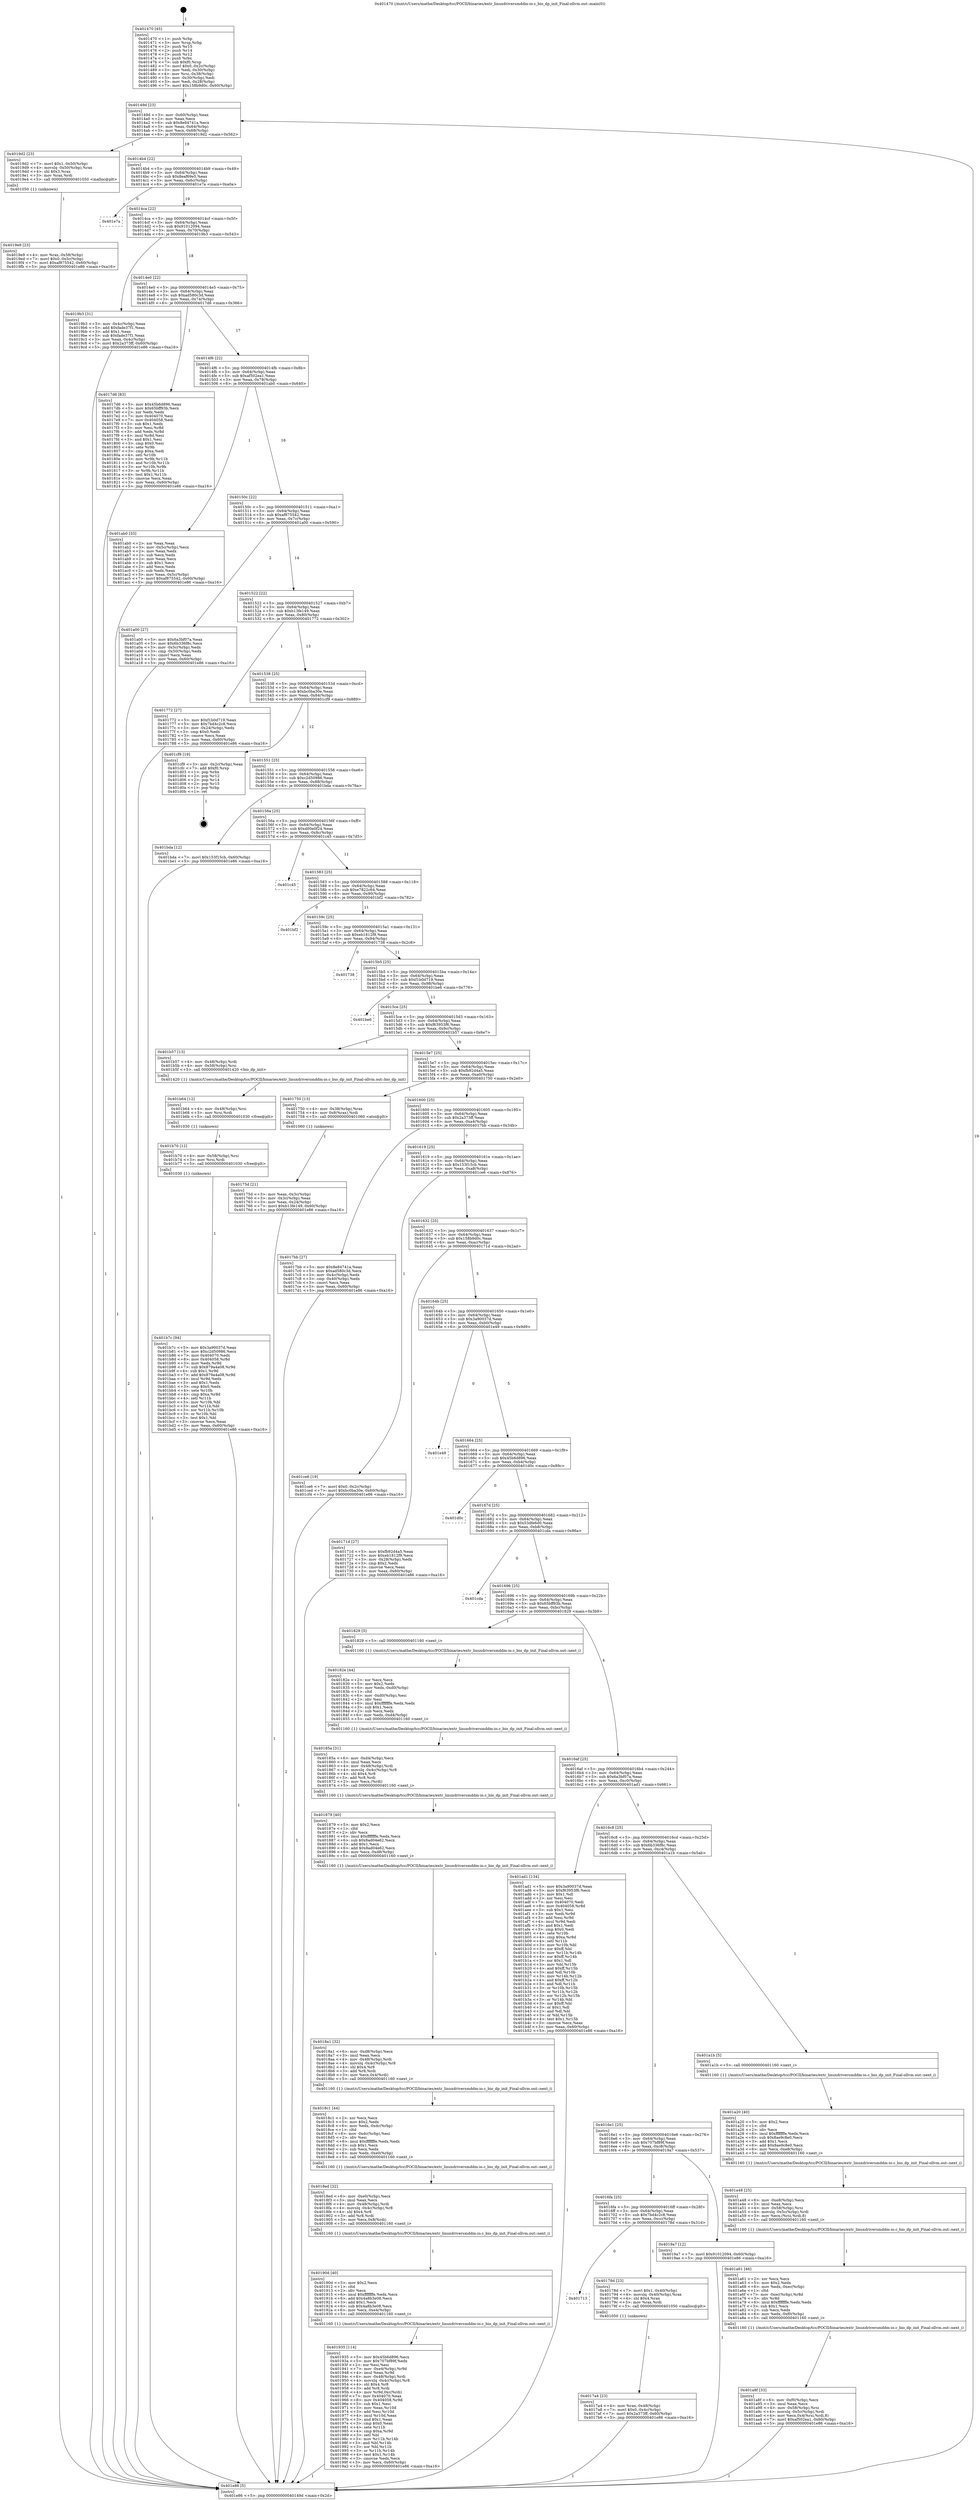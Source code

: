 digraph "0x401470" {
  label = "0x401470 (/mnt/c/Users/mathe/Desktop/tcc/POCII/binaries/extr_linuxdriversmddm-io.c_bio_dp_init_Final-ollvm.out::main(0))"
  labelloc = "t"
  node[shape=record]

  Entry [label="",width=0.3,height=0.3,shape=circle,fillcolor=black,style=filled]
  "0x40149d" [label="{
     0x40149d [23]\l
     | [instrs]\l
     &nbsp;&nbsp;0x40149d \<+3\>: mov -0x60(%rbp),%eax\l
     &nbsp;&nbsp;0x4014a0 \<+2\>: mov %eax,%ecx\l
     &nbsp;&nbsp;0x4014a2 \<+6\>: sub $0x8e84741a,%ecx\l
     &nbsp;&nbsp;0x4014a8 \<+3\>: mov %eax,-0x64(%rbp)\l
     &nbsp;&nbsp;0x4014ab \<+3\>: mov %ecx,-0x68(%rbp)\l
     &nbsp;&nbsp;0x4014ae \<+6\>: je 00000000004019d2 \<main+0x562\>\l
  }"]
  "0x4019d2" [label="{
     0x4019d2 [23]\l
     | [instrs]\l
     &nbsp;&nbsp;0x4019d2 \<+7\>: movl $0x1,-0x50(%rbp)\l
     &nbsp;&nbsp;0x4019d9 \<+4\>: movslq -0x50(%rbp),%rax\l
     &nbsp;&nbsp;0x4019dd \<+4\>: shl $0x3,%rax\l
     &nbsp;&nbsp;0x4019e1 \<+3\>: mov %rax,%rdi\l
     &nbsp;&nbsp;0x4019e4 \<+5\>: call 0000000000401050 \<malloc@plt\>\l
     | [calls]\l
     &nbsp;&nbsp;0x401050 \{1\} (unknown)\l
  }"]
  "0x4014b4" [label="{
     0x4014b4 [22]\l
     | [instrs]\l
     &nbsp;&nbsp;0x4014b4 \<+5\>: jmp 00000000004014b9 \<main+0x49\>\l
     &nbsp;&nbsp;0x4014b9 \<+3\>: mov -0x64(%rbp),%eax\l
     &nbsp;&nbsp;0x4014bc \<+5\>: sub $0x8eaf69e5,%eax\l
     &nbsp;&nbsp;0x4014c1 \<+3\>: mov %eax,-0x6c(%rbp)\l
     &nbsp;&nbsp;0x4014c4 \<+6\>: je 0000000000401e7a \<main+0xa0a\>\l
  }"]
  Exit [label="",width=0.3,height=0.3,shape=circle,fillcolor=black,style=filled,peripheries=2]
  "0x401e7a" [label="{
     0x401e7a\l
  }", style=dashed]
  "0x4014ca" [label="{
     0x4014ca [22]\l
     | [instrs]\l
     &nbsp;&nbsp;0x4014ca \<+5\>: jmp 00000000004014cf \<main+0x5f\>\l
     &nbsp;&nbsp;0x4014cf \<+3\>: mov -0x64(%rbp),%eax\l
     &nbsp;&nbsp;0x4014d2 \<+5\>: sub $0x91012094,%eax\l
     &nbsp;&nbsp;0x4014d7 \<+3\>: mov %eax,-0x70(%rbp)\l
     &nbsp;&nbsp;0x4014da \<+6\>: je 00000000004019b3 \<main+0x543\>\l
  }"]
  "0x401b7c" [label="{
     0x401b7c [94]\l
     | [instrs]\l
     &nbsp;&nbsp;0x401b7c \<+5\>: mov $0x3a90037d,%eax\l
     &nbsp;&nbsp;0x401b81 \<+5\>: mov $0xc2d50986,%ecx\l
     &nbsp;&nbsp;0x401b86 \<+7\>: mov 0x404070,%edx\l
     &nbsp;&nbsp;0x401b8d \<+8\>: mov 0x404058,%r8d\l
     &nbsp;&nbsp;0x401b95 \<+3\>: mov %edx,%r9d\l
     &nbsp;&nbsp;0x401b98 \<+7\>: sub $0x879a4a08,%r9d\l
     &nbsp;&nbsp;0x401b9f \<+4\>: sub $0x1,%r9d\l
     &nbsp;&nbsp;0x401ba3 \<+7\>: add $0x879a4a08,%r9d\l
     &nbsp;&nbsp;0x401baa \<+4\>: imul %r9d,%edx\l
     &nbsp;&nbsp;0x401bae \<+3\>: and $0x1,%edx\l
     &nbsp;&nbsp;0x401bb1 \<+3\>: cmp $0x0,%edx\l
     &nbsp;&nbsp;0x401bb4 \<+4\>: sete %r10b\l
     &nbsp;&nbsp;0x401bb8 \<+4\>: cmp $0xa,%r8d\l
     &nbsp;&nbsp;0x401bbc \<+4\>: setl %r11b\l
     &nbsp;&nbsp;0x401bc0 \<+3\>: mov %r10b,%bl\l
     &nbsp;&nbsp;0x401bc3 \<+3\>: and %r11b,%bl\l
     &nbsp;&nbsp;0x401bc6 \<+3\>: xor %r11b,%r10b\l
     &nbsp;&nbsp;0x401bc9 \<+3\>: or %r10b,%bl\l
     &nbsp;&nbsp;0x401bcc \<+3\>: test $0x1,%bl\l
     &nbsp;&nbsp;0x401bcf \<+3\>: cmovne %ecx,%eax\l
     &nbsp;&nbsp;0x401bd2 \<+3\>: mov %eax,-0x60(%rbp)\l
     &nbsp;&nbsp;0x401bd5 \<+5\>: jmp 0000000000401e86 \<main+0xa16\>\l
  }"]
  "0x4019b3" [label="{
     0x4019b3 [31]\l
     | [instrs]\l
     &nbsp;&nbsp;0x4019b3 \<+3\>: mov -0x4c(%rbp),%eax\l
     &nbsp;&nbsp;0x4019b6 \<+5\>: add $0xfade37f1,%eax\l
     &nbsp;&nbsp;0x4019bb \<+3\>: add $0x1,%eax\l
     &nbsp;&nbsp;0x4019be \<+5\>: sub $0xfade37f1,%eax\l
     &nbsp;&nbsp;0x4019c3 \<+3\>: mov %eax,-0x4c(%rbp)\l
     &nbsp;&nbsp;0x4019c6 \<+7\>: movl $0x2a373ff,-0x60(%rbp)\l
     &nbsp;&nbsp;0x4019cd \<+5\>: jmp 0000000000401e86 \<main+0xa16\>\l
  }"]
  "0x4014e0" [label="{
     0x4014e0 [22]\l
     | [instrs]\l
     &nbsp;&nbsp;0x4014e0 \<+5\>: jmp 00000000004014e5 \<main+0x75\>\l
     &nbsp;&nbsp;0x4014e5 \<+3\>: mov -0x64(%rbp),%eax\l
     &nbsp;&nbsp;0x4014e8 \<+5\>: sub $0xad580c3d,%eax\l
     &nbsp;&nbsp;0x4014ed \<+3\>: mov %eax,-0x74(%rbp)\l
     &nbsp;&nbsp;0x4014f0 \<+6\>: je 00000000004017d6 \<main+0x366\>\l
  }"]
  "0x401b70" [label="{
     0x401b70 [12]\l
     | [instrs]\l
     &nbsp;&nbsp;0x401b70 \<+4\>: mov -0x58(%rbp),%rsi\l
     &nbsp;&nbsp;0x401b74 \<+3\>: mov %rsi,%rdi\l
     &nbsp;&nbsp;0x401b77 \<+5\>: call 0000000000401030 \<free@plt\>\l
     | [calls]\l
     &nbsp;&nbsp;0x401030 \{1\} (unknown)\l
  }"]
  "0x4017d6" [label="{
     0x4017d6 [83]\l
     | [instrs]\l
     &nbsp;&nbsp;0x4017d6 \<+5\>: mov $0x45b6d896,%eax\l
     &nbsp;&nbsp;0x4017db \<+5\>: mov $0x65bff93b,%ecx\l
     &nbsp;&nbsp;0x4017e0 \<+2\>: xor %edx,%edx\l
     &nbsp;&nbsp;0x4017e2 \<+7\>: mov 0x404070,%esi\l
     &nbsp;&nbsp;0x4017e9 \<+7\>: mov 0x404058,%edi\l
     &nbsp;&nbsp;0x4017f0 \<+3\>: sub $0x1,%edx\l
     &nbsp;&nbsp;0x4017f3 \<+3\>: mov %esi,%r8d\l
     &nbsp;&nbsp;0x4017f6 \<+3\>: add %edx,%r8d\l
     &nbsp;&nbsp;0x4017f9 \<+4\>: imul %r8d,%esi\l
     &nbsp;&nbsp;0x4017fd \<+3\>: and $0x1,%esi\l
     &nbsp;&nbsp;0x401800 \<+3\>: cmp $0x0,%esi\l
     &nbsp;&nbsp;0x401803 \<+4\>: sete %r9b\l
     &nbsp;&nbsp;0x401807 \<+3\>: cmp $0xa,%edi\l
     &nbsp;&nbsp;0x40180a \<+4\>: setl %r10b\l
     &nbsp;&nbsp;0x40180e \<+3\>: mov %r9b,%r11b\l
     &nbsp;&nbsp;0x401811 \<+3\>: and %r10b,%r11b\l
     &nbsp;&nbsp;0x401814 \<+3\>: xor %r10b,%r9b\l
     &nbsp;&nbsp;0x401817 \<+3\>: or %r9b,%r11b\l
     &nbsp;&nbsp;0x40181a \<+4\>: test $0x1,%r11b\l
     &nbsp;&nbsp;0x40181e \<+3\>: cmovne %ecx,%eax\l
     &nbsp;&nbsp;0x401821 \<+3\>: mov %eax,-0x60(%rbp)\l
     &nbsp;&nbsp;0x401824 \<+5\>: jmp 0000000000401e86 \<main+0xa16\>\l
  }"]
  "0x4014f6" [label="{
     0x4014f6 [22]\l
     | [instrs]\l
     &nbsp;&nbsp;0x4014f6 \<+5\>: jmp 00000000004014fb \<main+0x8b\>\l
     &nbsp;&nbsp;0x4014fb \<+3\>: mov -0x64(%rbp),%eax\l
     &nbsp;&nbsp;0x4014fe \<+5\>: sub $0xaf502ea1,%eax\l
     &nbsp;&nbsp;0x401503 \<+3\>: mov %eax,-0x78(%rbp)\l
     &nbsp;&nbsp;0x401506 \<+6\>: je 0000000000401ab0 \<main+0x640\>\l
  }"]
  "0x401b64" [label="{
     0x401b64 [12]\l
     | [instrs]\l
     &nbsp;&nbsp;0x401b64 \<+4\>: mov -0x48(%rbp),%rsi\l
     &nbsp;&nbsp;0x401b68 \<+3\>: mov %rsi,%rdi\l
     &nbsp;&nbsp;0x401b6b \<+5\>: call 0000000000401030 \<free@plt\>\l
     | [calls]\l
     &nbsp;&nbsp;0x401030 \{1\} (unknown)\l
  }"]
  "0x401ab0" [label="{
     0x401ab0 [33]\l
     | [instrs]\l
     &nbsp;&nbsp;0x401ab0 \<+2\>: xor %eax,%eax\l
     &nbsp;&nbsp;0x401ab2 \<+3\>: mov -0x5c(%rbp),%ecx\l
     &nbsp;&nbsp;0x401ab5 \<+2\>: mov %eax,%edx\l
     &nbsp;&nbsp;0x401ab7 \<+2\>: sub %ecx,%edx\l
     &nbsp;&nbsp;0x401ab9 \<+2\>: mov %eax,%ecx\l
     &nbsp;&nbsp;0x401abb \<+3\>: sub $0x1,%ecx\l
     &nbsp;&nbsp;0x401abe \<+2\>: add %ecx,%edx\l
     &nbsp;&nbsp;0x401ac0 \<+2\>: sub %edx,%eax\l
     &nbsp;&nbsp;0x401ac2 \<+3\>: mov %eax,-0x5c(%rbp)\l
     &nbsp;&nbsp;0x401ac5 \<+7\>: movl $0xaf875542,-0x60(%rbp)\l
     &nbsp;&nbsp;0x401acc \<+5\>: jmp 0000000000401e86 \<main+0xa16\>\l
  }"]
  "0x40150c" [label="{
     0x40150c [22]\l
     | [instrs]\l
     &nbsp;&nbsp;0x40150c \<+5\>: jmp 0000000000401511 \<main+0xa1\>\l
     &nbsp;&nbsp;0x401511 \<+3\>: mov -0x64(%rbp),%eax\l
     &nbsp;&nbsp;0x401514 \<+5\>: sub $0xaf875542,%eax\l
     &nbsp;&nbsp;0x401519 \<+3\>: mov %eax,-0x7c(%rbp)\l
     &nbsp;&nbsp;0x40151c \<+6\>: je 0000000000401a00 \<main+0x590\>\l
  }"]
  "0x401a8f" [label="{
     0x401a8f [33]\l
     | [instrs]\l
     &nbsp;&nbsp;0x401a8f \<+6\>: mov -0xf0(%rbp),%ecx\l
     &nbsp;&nbsp;0x401a95 \<+3\>: imul %eax,%ecx\l
     &nbsp;&nbsp;0x401a98 \<+4\>: mov -0x58(%rbp),%rsi\l
     &nbsp;&nbsp;0x401a9c \<+4\>: movslq -0x5c(%rbp),%rdi\l
     &nbsp;&nbsp;0x401aa0 \<+4\>: mov %ecx,0x4(%rsi,%rdi,8)\l
     &nbsp;&nbsp;0x401aa4 \<+7\>: movl $0xaf502ea1,-0x60(%rbp)\l
     &nbsp;&nbsp;0x401aab \<+5\>: jmp 0000000000401e86 \<main+0xa16\>\l
  }"]
  "0x401a00" [label="{
     0x401a00 [27]\l
     | [instrs]\l
     &nbsp;&nbsp;0x401a00 \<+5\>: mov $0x6a3bf07a,%eax\l
     &nbsp;&nbsp;0x401a05 \<+5\>: mov $0x6b336f8c,%ecx\l
     &nbsp;&nbsp;0x401a0a \<+3\>: mov -0x5c(%rbp),%edx\l
     &nbsp;&nbsp;0x401a0d \<+3\>: cmp -0x50(%rbp),%edx\l
     &nbsp;&nbsp;0x401a10 \<+3\>: cmovl %ecx,%eax\l
     &nbsp;&nbsp;0x401a13 \<+3\>: mov %eax,-0x60(%rbp)\l
     &nbsp;&nbsp;0x401a16 \<+5\>: jmp 0000000000401e86 \<main+0xa16\>\l
  }"]
  "0x401522" [label="{
     0x401522 [22]\l
     | [instrs]\l
     &nbsp;&nbsp;0x401522 \<+5\>: jmp 0000000000401527 \<main+0xb7\>\l
     &nbsp;&nbsp;0x401527 \<+3\>: mov -0x64(%rbp),%eax\l
     &nbsp;&nbsp;0x40152a \<+5\>: sub $0xb13fe149,%eax\l
     &nbsp;&nbsp;0x40152f \<+3\>: mov %eax,-0x80(%rbp)\l
     &nbsp;&nbsp;0x401532 \<+6\>: je 0000000000401772 \<main+0x302\>\l
  }"]
  "0x401a61" [label="{
     0x401a61 [46]\l
     | [instrs]\l
     &nbsp;&nbsp;0x401a61 \<+2\>: xor %ecx,%ecx\l
     &nbsp;&nbsp;0x401a63 \<+5\>: mov $0x2,%edx\l
     &nbsp;&nbsp;0x401a68 \<+6\>: mov %edx,-0xec(%rbp)\l
     &nbsp;&nbsp;0x401a6e \<+1\>: cltd\l
     &nbsp;&nbsp;0x401a6f \<+7\>: mov -0xec(%rbp),%r8d\l
     &nbsp;&nbsp;0x401a76 \<+3\>: idiv %r8d\l
     &nbsp;&nbsp;0x401a79 \<+6\>: imul $0xfffffffe,%edx,%edx\l
     &nbsp;&nbsp;0x401a7f \<+3\>: sub $0x1,%ecx\l
     &nbsp;&nbsp;0x401a82 \<+2\>: sub %ecx,%edx\l
     &nbsp;&nbsp;0x401a84 \<+6\>: mov %edx,-0xf0(%rbp)\l
     &nbsp;&nbsp;0x401a8a \<+5\>: call 0000000000401160 \<next_i\>\l
     | [calls]\l
     &nbsp;&nbsp;0x401160 \{1\} (/mnt/c/Users/mathe/Desktop/tcc/POCII/binaries/extr_linuxdriversmddm-io.c_bio_dp_init_Final-ollvm.out::next_i)\l
  }"]
  "0x401772" [label="{
     0x401772 [27]\l
     | [instrs]\l
     &nbsp;&nbsp;0x401772 \<+5\>: mov $0xf1b0d719,%eax\l
     &nbsp;&nbsp;0x401777 \<+5\>: mov $0x7bd4c2c8,%ecx\l
     &nbsp;&nbsp;0x40177c \<+3\>: mov -0x24(%rbp),%edx\l
     &nbsp;&nbsp;0x40177f \<+3\>: cmp $0x0,%edx\l
     &nbsp;&nbsp;0x401782 \<+3\>: cmove %ecx,%eax\l
     &nbsp;&nbsp;0x401785 \<+3\>: mov %eax,-0x60(%rbp)\l
     &nbsp;&nbsp;0x401788 \<+5\>: jmp 0000000000401e86 \<main+0xa16\>\l
  }"]
  "0x401538" [label="{
     0x401538 [25]\l
     | [instrs]\l
     &nbsp;&nbsp;0x401538 \<+5\>: jmp 000000000040153d \<main+0xcd\>\l
     &nbsp;&nbsp;0x40153d \<+3\>: mov -0x64(%rbp),%eax\l
     &nbsp;&nbsp;0x401540 \<+5\>: sub $0xbc0ba30e,%eax\l
     &nbsp;&nbsp;0x401545 \<+6\>: mov %eax,-0x84(%rbp)\l
     &nbsp;&nbsp;0x40154b \<+6\>: je 0000000000401cf9 \<main+0x889\>\l
  }"]
  "0x401a48" [label="{
     0x401a48 [25]\l
     | [instrs]\l
     &nbsp;&nbsp;0x401a48 \<+6\>: mov -0xe8(%rbp),%ecx\l
     &nbsp;&nbsp;0x401a4e \<+3\>: imul %eax,%ecx\l
     &nbsp;&nbsp;0x401a51 \<+4\>: mov -0x58(%rbp),%rsi\l
     &nbsp;&nbsp;0x401a55 \<+4\>: movslq -0x5c(%rbp),%rdi\l
     &nbsp;&nbsp;0x401a59 \<+3\>: mov %ecx,(%rsi,%rdi,8)\l
     &nbsp;&nbsp;0x401a5c \<+5\>: call 0000000000401160 \<next_i\>\l
     | [calls]\l
     &nbsp;&nbsp;0x401160 \{1\} (/mnt/c/Users/mathe/Desktop/tcc/POCII/binaries/extr_linuxdriversmddm-io.c_bio_dp_init_Final-ollvm.out::next_i)\l
  }"]
  "0x401cf9" [label="{
     0x401cf9 [19]\l
     | [instrs]\l
     &nbsp;&nbsp;0x401cf9 \<+3\>: mov -0x2c(%rbp),%eax\l
     &nbsp;&nbsp;0x401cfc \<+7\>: add $0xf0,%rsp\l
     &nbsp;&nbsp;0x401d03 \<+1\>: pop %rbx\l
     &nbsp;&nbsp;0x401d04 \<+2\>: pop %r12\l
     &nbsp;&nbsp;0x401d06 \<+2\>: pop %r14\l
     &nbsp;&nbsp;0x401d08 \<+2\>: pop %r15\l
     &nbsp;&nbsp;0x401d0a \<+1\>: pop %rbp\l
     &nbsp;&nbsp;0x401d0b \<+1\>: ret\l
  }"]
  "0x401551" [label="{
     0x401551 [25]\l
     | [instrs]\l
     &nbsp;&nbsp;0x401551 \<+5\>: jmp 0000000000401556 \<main+0xe6\>\l
     &nbsp;&nbsp;0x401556 \<+3\>: mov -0x64(%rbp),%eax\l
     &nbsp;&nbsp;0x401559 \<+5\>: sub $0xc2d50986,%eax\l
     &nbsp;&nbsp;0x40155e \<+6\>: mov %eax,-0x88(%rbp)\l
     &nbsp;&nbsp;0x401564 \<+6\>: je 0000000000401bda \<main+0x76a\>\l
  }"]
  "0x401a20" [label="{
     0x401a20 [40]\l
     | [instrs]\l
     &nbsp;&nbsp;0x401a20 \<+5\>: mov $0x2,%ecx\l
     &nbsp;&nbsp;0x401a25 \<+1\>: cltd\l
     &nbsp;&nbsp;0x401a26 \<+2\>: idiv %ecx\l
     &nbsp;&nbsp;0x401a28 \<+6\>: imul $0xfffffffe,%edx,%ecx\l
     &nbsp;&nbsp;0x401a2e \<+6\>: sub $0x8ae9c8e0,%ecx\l
     &nbsp;&nbsp;0x401a34 \<+3\>: add $0x1,%ecx\l
     &nbsp;&nbsp;0x401a37 \<+6\>: add $0x8ae9c8e0,%ecx\l
     &nbsp;&nbsp;0x401a3d \<+6\>: mov %ecx,-0xe8(%rbp)\l
     &nbsp;&nbsp;0x401a43 \<+5\>: call 0000000000401160 \<next_i\>\l
     | [calls]\l
     &nbsp;&nbsp;0x401160 \{1\} (/mnt/c/Users/mathe/Desktop/tcc/POCII/binaries/extr_linuxdriversmddm-io.c_bio_dp_init_Final-ollvm.out::next_i)\l
  }"]
  "0x401bda" [label="{
     0x401bda [12]\l
     | [instrs]\l
     &nbsp;&nbsp;0x401bda \<+7\>: movl $0x153f15cb,-0x60(%rbp)\l
     &nbsp;&nbsp;0x401be1 \<+5\>: jmp 0000000000401e86 \<main+0xa16\>\l
  }"]
  "0x40156a" [label="{
     0x40156a [25]\l
     | [instrs]\l
     &nbsp;&nbsp;0x40156a \<+5\>: jmp 000000000040156f \<main+0xff\>\l
     &nbsp;&nbsp;0x40156f \<+3\>: mov -0x64(%rbp),%eax\l
     &nbsp;&nbsp;0x401572 \<+5\>: sub $0xd00e0f24,%eax\l
     &nbsp;&nbsp;0x401577 \<+6\>: mov %eax,-0x8c(%rbp)\l
     &nbsp;&nbsp;0x40157d \<+6\>: je 0000000000401c45 \<main+0x7d5\>\l
  }"]
  "0x4019e9" [label="{
     0x4019e9 [23]\l
     | [instrs]\l
     &nbsp;&nbsp;0x4019e9 \<+4\>: mov %rax,-0x58(%rbp)\l
     &nbsp;&nbsp;0x4019ed \<+7\>: movl $0x0,-0x5c(%rbp)\l
     &nbsp;&nbsp;0x4019f4 \<+7\>: movl $0xaf875542,-0x60(%rbp)\l
     &nbsp;&nbsp;0x4019fb \<+5\>: jmp 0000000000401e86 \<main+0xa16\>\l
  }"]
  "0x401c45" [label="{
     0x401c45\l
  }", style=dashed]
  "0x401583" [label="{
     0x401583 [25]\l
     | [instrs]\l
     &nbsp;&nbsp;0x401583 \<+5\>: jmp 0000000000401588 \<main+0x118\>\l
     &nbsp;&nbsp;0x401588 \<+3\>: mov -0x64(%rbp),%eax\l
     &nbsp;&nbsp;0x40158b \<+5\>: sub $0xe7822c64,%eax\l
     &nbsp;&nbsp;0x401590 \<+6\>: mov %eax,-0x90(%rbp)\l
     &nbsp;&nbsp;0x401596 \<+6\>: je 0000000000401bf2 \<main+0x782\>\l
  }"]
  "0x401935" [label="{
     0x401935 [114]\l
     | [instrs]\l
     &nbsp;&nbsp;0x401935 \<+5\>: mov $0x45b6d896,%ecx\l
     &nbsp;&nbsp;0x40193a \<+5\>: mov $0x707bf89f,%edx\l
     &nbsp;&nbsp;0x40193f \<+2\>: xor %esi,%esi\l
     &nbsp;&nbsp;0x401941 \<+7\>: mov -0xe4(%rbp),%r9d\l
     &nbsp;&nbsp;0x401948 \<+4\>: imul %eax,%r9d\l
     &nbsp;&nbsp;0x40194c \<+4\>: mov -0x48(%rbp),%rdi\l
     &nbsp;&nbsp;0x401950 \<+4\>: movslq -0x4c(%rbp),%r8\l
     &nbsp;&nbsp;0x401954 \<+4\>: shl $0x4,%r8\l
     &nbsp;&nbsp;0x401958 \<+3\>: add %r8,%rdi\l
     &nbsp;&nbsp;0x40195b \<+4\>: mov %r9d,0xc(%rdi)\l
     &nbsp;&nbsp;0x40195f \<+7\>: mov 0x404070,%eax\l
     &nbsp;&nbsp;0x401966 \<+8\>: mov 0x404058,%r9d\l
     &nbsp;&nbsp;0x40196e \<+3\>: sub $0x1,%esi\l
     &nbsp;&nbsp;0x401971 \<+3\>: mov %eax,%r10d\l
     &nbsp;&nbsp;0x401974 \<+3\>: add %esi,%r10d\l
     &nbsp;&nbsp;0x401977 \<+4\>: imul %r10d,%eax\l
     &nbsp;&nbsp;0x40197b \<+3\>: and $0x1,%eax\l
     &nbsp;&nbsp;0x40197e \<+3\>: cmp $0x0,%eax\l
     &nbsp;&nbsp;0x401981 \<+4\>: sete %r11b\l
     &nbsp;&nbsp;0x401985 \<+4\>: cmp $0xa,%r9d\l
     &nbsp;&nbsp;0x401989 \<+3\>: setl %bl\l
     &nbsp;&nbsp;0x40198c \<+3\>: mov %r11b,%r14b\l
     &nbsp;&nbsp;0x40198f \<+3\>: and %bl,%r14b\l
     &nbsp;&nbsp;0x401992 \<+3\>: xor %bl,%r11b\l
     &nbsp;&nbsp;0x401995 \<+3\>: or %r11b,%r14b\l
     &nbsp;&nbsp;0x401998 \<+4\>: test $0x1,%r14b\l
     &nbsp;&nbsp;0x40199c \<+3\>: cmovne %edx,%ecx\l
     &nbsp;&nbsp;0x40199f \<+3\>: mov %ecx,-0x60(%rbp)\l
     &nbsp;&nbsp;0x4019a2 \<+5\>: jmp 0000000000401e86 \<main+0xa16\>\l
  }"]
  "0x401bf2" [label="{
     0x401bf2\l
  }", style=dashed]
  "0x40159c" [label="{
     0x40159c [25]\l
     | [instrs]\l
     &nbsp;&nbsp;0x40159c \<+5\>: jmp 00000000004015a1 \<main+0x131\>\l
     &nbsp;&nbsp;0x4015a1 \<+3\>: mov -0x64(%rbp),%eax\l
     &nbsp;&nbsp;0x4015a4 \<+5\>: sub $0xeb1812f9,%eax\l
     &nbsp;&nbsp;0x4015a9 \<+6\>: mov %eax,-0x94(%rbp)\l
     &nbsp;&nbsp;0x4015af \<+6\>: je 0000000000401738 \<main+0x2c8\>\l
  }"]
  "0x40190d" [label="{
     0x40190d [40]\l
     | [instrs]\l
     &nbsp;&nbsp;0x40190d \<+5\>: mov $0x2,%ecx\l
     &nbsp;&nbsp;0x401912 \<+1\>: cltd\l
     &nbsp;&nbsp;0x401913 \<+2\>: idiv %ecx\l
     &nbsp;&nbsp;0x401915 \<+6\>: imul $0xfffffffe,%edx,%ecx\l
     &nbsp;&nbsp;0x40191b \<+6\>: add $0x4a8b3e08,%ecx\l
     &nbsp;&nbsp;0x401921 \<+3\>: add $0x1,%ecx\l
     &nbsp;&nbsp;0x401924 \<+6\>: sub $0x4a8b3e08,%ecx\l
     &nbsp;&nbsp;0x40192a \<+6\>: mov %ecx,-0xe4(%rbp)\l
     &nbsp;&nbsp;0x401930 \<+5\>: call 0000000000401160 \<next_i\>\l
     | [calls]\l
     &nbsp;&nbsp;0x401160 \{1\} (/mnt/c/Users/mathe/Desktop/tcc/POCII/binaries/extr_linuxdriversmddm-io.c_bio_dp_init_Final-ollvm.out::next_i)\l
  }"]
  "0x401738" [label="{
     0x401738\l
  }", style=dashed]
  "0x4015b5" [label="{
     0x4015b5 [25]\l
     | [instrs]\l
     &nbsp;&nbsp;0x4015b5 \<+5\>: jmp 00000000004015ba \<main+0x14a\>\l
     &nbsp;&nbsp;0x4015ba \<+3\>: mov -0x64(%rbp),%eax\l
     &nbsp;&nbsp;0x4015bd \<+5\>: sub $0xf1b0d719,%eax\l
     &nbsp;&nbsp;0x4015c2 \<+6\>: mov %eax,-0x98(%rbp)\l
     &nbsp;&nbsp;0x4015c8 \<+6\>: je 0000000000401be6 \<main+0x776\>\l
  }"]
  "0x4018ed" [label="{
     0x4018ed [32]\l
     | [instrs]\l
     &nbsp;&nbsp;0x4018ed \<+6\>: mov -0xe0(%rbp),%ecx\l
     &nbsp;&nbsp;0x4018f3 \<+3\>: imul %eax,%ecx\l
     &nbsp;&nbsp;0x4018f6 \<+4\>: mov -0x48(%rbp),%rdi\l
     &nbsp;&nbsp;0x4018fa \<+4\>: movslq -0x4c(%rbp),%r8\l
     &nbsp;&nbsp;0x4018fe \<+4\>: shl $0x4,%r8\l
     &nbsp;&nbsp;0x401902 \<+3\>: add %r8,%rdi\l
     &nbsp;&nbsp;0x401905 \<+3\>: mov %ecx,0x8(%rdi)\l
     &nbsp;&nbsp;0x401908 \<+5\>: call 0000000000401160 \<next_i\>\l
     | [calls]\l
     &nbsp;&nbsp;0x401160 \{1\} (/mnt/c/Users/mathe/Desktop/tcc/POCII/binaries/extr_linuxdriversmddm-io.c_bio_dp_init_Final-ollvm.out::next_i)\l
  }"]
  "0x401be6" [label="{
     0x401be6\l
  }", style=dashed]
  "0x4015ce" [label="{
     0x4015ce [25]\l
     | [instrs]\l
     &nbsp;&nbsp;0x4015ce \<+5\>: jmp 00000000004015d3 \<main+0x163\>\l
     &nbsp;&nbsp;0x4015d3 \<+3\>: mov -0x64(%rbp),%eax\l
     &nbsp;&nbsp;0x4015d6 \<+5\>: sub $0xf63953f6,%eax\l
     &nbsp;&nbsp;0x4015db \<+6\>: mov %eax,-0x9c(%rbp)\l
     &nbsp;&nbsp;0x4015e1 \<+6\>: je 0000000000401b57 \<main+0x6e7\>\l
  }"]
  "0x4018c1" [label="{
     0x4018c1 [44]\l
     | [instrs]\l
     &nbsp;&nbsp;0x4018c1 \<+2\>: xor %ecx,%ecx\l
     &nbsp;&nbsp;0x4018c3 \<+5\>: mov $0x2,%edx\l
     &nbsp;&nbsp;0x4018c8 \<+6\>: mov %edx,-0xdc(%rbp)\l
     &nbsp;&nbsp;0x4018ce \<+1\>: cltd\l
     &nbsp;&nbsp;0x4018cf \<+6\>: mov -0xdc(%rbp),%esi\l
     &nbsp;&nbsp;0x4018d5 \<+2\>: idiv %esi\l
     &nbsp;&nbsp;0x4018d7 \<+6\>: imul $0xfffffffe,%edx,%edx\l
     &nbsp;&nbsp;0x4018dd \<+3\>: sub $0x1,%ecx\l
     &nbsp;&nbsp;0x4018e0 \<+2\>: sub %ecx,%edx\l
     &nbsp;&nbsp;0x4018e2 \<+6\>: mov %edx,-0xe0(%rbp)\l
     &nbsp;&nbsp;0x4018e8 \<+5\>: call 0000000000401160 \<next_i\>\l
     | [calls]\l
     &nbsp;&nbsp;0x401160 \{1\} (/mnt/c/Users/mathe/Desktop/tcc/POCII/binaries/extr_linuxdriversmddm-io.c_bio_dp_init_Final-ollvm.out::next_i)\l
  }"]
  "0x401b57" [label="{
     0x401b57 [13]\l
     | [instrs]\l
     &nbsp;&nbsp;0x401b57 \<+4\>: mov -0x48(%rbp),%rdi\l
     &nbsp;&nbsp;0x401b5b \<+4\>: mov -0x58(%rbp),%rsi\l
     &nbsp;&nbsp;0x401b5f \<+5\>: call 0000000000401420 \<bio_dp_init\>\l
     | [calls]\l
     &nbsp;&nbsp;0x401420 \{1\} (/mnt/c/Users/mathe/Desktop/tcc/POCII/binaries/extr_linuxdriversmddm-io.c_bio_dp_init_Final-ollvm.out::bio_dp_init)\l
  }"]
  "0x4015e7" [label="{
     0x4015e7 [25]\l
     | [instrs]\l
     &nbsp;&nbsp;0x4015e7 \<+5\>: jmp 00000000004015ec \<main+0x17c\>\l
     &nbsp;&nbsp;0x4015ec \<+3\>: mov -0x64(%rbp),%eax\l
     &nbsp;&nbsp;0x4015ef \<+5\>: sub $0xfb92d4a5,%eax\l
     &nbsp;&nbsp;0x4015f4 \<+6\>: mov %eax,-0xa0(%rbp)\l
     &nbsp;&nbsp;0x4015fa \<+6\>: je 0000000000401750 \<main+0x2e0\>\l
  }"]
  "0x4018a1" [label="{
     0x4018a1 [32]\l
     | [instrs]\l
     &nbsp;&nbsp;0x4018a1 \<+6\>: mov -0xd8(%rbp),%ecx\l
     &nbsp;&nbsp;0x4018a7 \<+3\>: imul %eax,%ecx\l
     &nbsp;&nbsp;0x4018aa \<+4\>: mov -0x48(%rbp),%rdi\l
     &nbsp;&nbsp;0x4018ae \<+4\>: movslq -0x4c(%rbp),%r8\l
     &nbsp;&nbsp;0x4018b2 \<+4\>: shl $0x4,%r8\l
     &nbsp;&nbsp;0x4018b6 \<+3\>: add %r8,%rdi\l
     &nbsp;&nbsp;0x4018b9 \<+3\>: mov %ecx,0x4(%rdi)\l
     &nbsp;&nbsp;0x4018bc \<+5\>: call 0000000000401160 \<next_i\>\l
     | [calls]\l
     &nbsp;&nbsp;0x401160 \{1\} (/mnt/c/Users/mathe/Desktop/tcc/POCII/binaries/extr_linuxdriversmddm-io.c_bio_dp_init_Final-ollvm.out::next_i)\l
  }"]
  "0x401750" [label="{
     0x401750 [13]\l
     | [instrs]\l
     &nbsp;&nbsp;0x401750 \<+4\>: mov -0x38(%rbp),%rax\l
     &nbsp;&nbsp;0x401754 \<+4\>: mov 0x8(%rax),%rdi\l
     &nbsp;&nbsp;0x401758 \<+5\>: call 0000000000401060 \<atoi@plt\>\l
     | [calls]\l
     &nbsp;&nbsp;0x401060 \{1\} (unknown)\l
  }"]
  "0x401600" [label="{
     0x401600 [25]\l
     | [instrs]\l
     &nbsp;&nbsp;0x401600 \<+5\>: jmp 0000000000401605 \<main+0x195\>\l
     &nbsp;&nbsp;0x401605 \<+3\>: mov -0x64(%rbp),%eax\l
     &nbsp;&nbsp;0x401608 \<+5\>: sub $0x2a373ff,%eax\l
     &nbsp;&nbsp;0x40160d \<+6\>: mov %eax,-0xa4(%rbp)\l
     &nbsp;&nbsp;0x401613 \<+6\>: je 00000000004017bb \<main+0x34b\>\l
  }"]
  "0x401879" [label="{
     0x401879 [40]\l
     | [instrs]\l
     &nbsp;&nbsp;0x401879 \<+5\>: mov $0x2,%ecx\l
     &nbsp;&nbsp;0x40187e \<+1\>: cltd\l
     &nbsp;&nbsp;0x40187f \<+2\>: idiv %ecx\l
     &nbsp;&nbsp;0x401881 \<+6\>: imul $0xfffffffe,%edx,%ecx\l
     &nbsp;&nbsp;0x401887 \<+6\>: sub $0x8ad04e62,%ecx\l
     &nbsp;&nbsp;0x40188d \<+3\>: add $0x1,%ecx\l
     &nbsp;&nbsp;0x401890 \<+6\>: add $0x8ad04e62,%ecx\l
     &nbsp;&nbsp;0x401896 \<+6\>: mov %ecx,-0xd8(%rbp)\l
     &nbsp;&nbsp;0x40189c \<+5\>: call 0000000000401160 \<next_i\>\l
     | [calls]\l
     &nbsp;&nbsp;0x401160 \{1\} (/mnt/c/Users/mathe/Desktop/tcc/POCII/binaries/extr_linuxdriversmddm-io.c_bio_dp_init_Final-ollvm.out::next_i)\l
  }"]
  "0x4017bb" [label="{
     0x4017bb [27]\l
     | [instrs]\l
     &nbsp;&nbsp;0x4017bb \<+5\>: mov $0x8e84741a,%eax\l
     &nbsp;&nbsp;0x4017c0 \<+5\>: mov $0xad580c3d,%ecx\l
     &nbsp;&nbsp;0x4017c5 \<+3\>: mov -0x4c(%rbp),%edx\l
     &nbsp;&nbsp;0x4017c8 \<+3\>: cmp -0x40(%rbp),%edx\l
     &nbsp;&nbsp;0x4017cb \<+3\>: cmovl %ecx,%eax\l
     &nbsp;&nbsp;0x4017ce \<+3\>: mov %eax,-0x60(%rbp)\l
     &nbsp;&nbsp;0x4017d1 \<+5\>: jmp 0000000000401e86 \<main+0xa16\>\l
  }"]
  "0x401619" [label="{
     0x401619 [25]\l
     | [instrs]\l
     &nbsp;&nbsp;0x401619 \<+5\>: jmp 000000000040161e \<main+0x1ae\>\l
     &nbsp;&nbsp;0x40161e \<+3\>: mov -0x64(%rbp),%eax\l
     &nbsp;&nbsp;0x401621 \<+5\>: sub $0x153f15cb,%eax\l
     &nbsp;&nbsp;0x401626 \<+6\>: mov %eax,-0xa8(%rbp)\l
     &nbsp;&nbsp;0x40162c \<+6\>: je 0000000000401ce6 \<main+0x876\>\l
  }"]
  "0x40185a" [label="{
     0x40185a [31]\l
     | [instrs]\l
     &nbsp;&nbsp;0x40185a \<+6\>: mov -0xd4(%rbp),%ecx\l
     &nbsp;&nbsp;0x401860 \<+3\>: imul %eax,%ecx\l
     &nbsp;&nbsp;0x401863 \<+4\>: mov -0x48(%rbp),%rdi\l
     &nbsp;&nbsp;0x401867 \<+4\>: movslq -0x4c(%rbp),%r8\l
     &nbsp;&nbsp;0x40186b \<+4\>: shl $0x4,%r8\l
     &nbsp;&nbsp;0x40186f \<+3\>: add %r8,%rdi\l
     &nbsp;&nbsp;0x401872 \<+2\>: mov %ecx,(%rdi)\l
     &nbsp;&nbsp;0x401874 \<+5\>: call 0000000000401160 \<next_i\>\l
     | [calls]\l
     &nbsp;&nbsp;0x401160 \{1\} (/mnt/c/Users/mathe/Desktop/tcc/POCII/binaries/extr_linuxdriversmddm-io.c_bio_dp_init_Final-ollvm.out::next_i)\l
  }"]
  "0x401ce6" [label="{
     0x401ce6 [19]\l
     | [instrs]\l
     &nbsp;&nbsp;0x401ce6 \<+7\>: movl $0x0,-0x2c(%rbp)\l
     &nbsp;&nbsp;0x401ced \<+7\>: movl $0xbc0ba30e,-0x60(%rbp)\l
     &nbsp;&nbsp;0x401cf4 \<+5\>: jmp 0000000000401e86 \<main+0xa16\>\l
  }"]
  "0x401632" [label="{
     0x401632 [25]\l
     | [instrs]\l
     &nbsp;&nbsp;0x401632 \<+5\>: jmp 0000000000401637 \<main+0x1c7\>\l
     &nbsp;&nbsp;0x401637 \<+3\>: mov -0x64(%rbp),%eax\l
     &nbsp;&nbsp;0x40163a \<+5\>: sub $0x158b9d0c,%eax\l
     &nbsp;&nbsp;0x40163f \<+6\>: mov %eax,-0xac(%rbp)\l
     &nbsp;&nbsp;0x401645 \<+6\>: je 000000000040171d \<main+0x2ad\>\l
  }"]
  "0x40182e" [label="{
     0x40182e [44]\l
     | [instrs]\l
     &nbsp;&nbsp;0x40182e \<+2\>: xor %ecx,%ecx\l
     &nbsp;&nbsp;0x401830 \<+5\>: mov $0x2,%edx\l
     &nbsp;&nbsp;0x401835 \<+6\>: mov %edx,-0xd0(%rbp)\l
     &nbsp;&nbsp;0x40183b \<+1\>: cltd\l
     &nbsp;&nbsp;0x40183c \<+6\>: mov -0xd0(%rbp),%esi\l
     &nbsp;&nbsp;0x401842 \<+2\>: idiv %esi\l
     &nbsp;&nbsp;0x401844 \<+6\>: imul $0xfffffffe,%edx,%edx\l
     &nbsp;&nbsp;0x40184a \<+3\>: sub $0x1,%ecx\l
     &nbsp;&nbsp;0x40184d \<+2\>: sub %ecx,%edx\l
     &nbsp;&nbsp;0x40184f \<+6\>: mov %edx,-0xd4(%rbp)\l
     &nbsp;&nbsp;0x401855 \<+5\>: call 0000000000401160 \<next_i\>\l
     | [calls]\l
     &nbsp;&nbsp;0x401160 \{1\} (/mnt/c/Users/mathe/Desktop/tcc/POCII/binaries/extr_linuxdriversmddm-io.c_bio_dp_init_Final-ollvm.out::next_i)\l
  }"]
  "0x40171d" [label="{
     0x40171d [27]\l
     | [instrs]\l
     &nbsp;&nbsp;0x40171d \<+5\>: mov $0xfb92d4a5,%eax\l
     &nbsp;&nbsp;0x401722 \<+5\>: mov $0xeb1812f9,%ecx\l
     &nbsp;&nbsp;0x401727 \<+3\>: mov -0x28(%rbp),%edx\l
     &nbsp;&nbsp;0x40172a \<+3\>: cmp $0x2,%edx\l
     &nbsp;&nbsp;0x40172d \<+3\>: cmovne %ecx,%eax\l
     &nbsp;&nbsp;0x401730 \<+3\>: mov %eax,-0x60(%rbp)\l
     &nbsp;&nbsp;0x401733 \<+5\>: jmp 0000000000401e86 \<main+0xa16\>\l
  }"]
  "0x40164b" [label="{
     0x40164b [25]\l
     | [instrs]\l
     &nbsp;&nbsp;0x40164b \<+5\>: jmp 0000000000401650 \<main+0x1e0\>\l
     &nbsp;&nbsp;0x401650 \<+3\>: mov -0x64(%rbp),%eax\l
     &nbsp;&nbsp;0x401653 \<+5\>: sub $0x3a90037d,%eax\l
     &nbsp;&nbsp;0x401658 \<+6\>: mov %eax,-0xb0(%rbp)\l
     &nbsp;&nbsp;0x40165e \<+6\>: je 0000000000401e49 \<main+0x9d9\>\l
  }"]
  "0x401e86" [label="{
     0x401e86 [5]\l
     | [instrs]\l
     &nbsp;&nbsp;0x401e86 \<+5\>: jmp 000000000040149d \<main+0x2d\>\l
  }"]
  "0x401470" [label="{
     0x401470 [45]\l
     | [instrs]\l
     &nbsp;&nbsp;0x401470 \<+1\>: push %rbp\l
     &nbsp;&nbsp;0x401471 \<+3\>: mov %rsp,%rbp\l
     &nbsp;&nbsp;0x401474 \<+2\>: push %r15\l
     &nbsp;&nbsp;0x401476 \<+2\>: push %r14\l
     &nbsp;&nbsp;0x401478 \<+2\>: push %r12\l
     &nbsp;&nbsp;0x40147a \<+1\>: push %rbx\l
     &nbsp;&nbsp;0x40147b \<+7\>: sub $0xf0,%rsp\l
     &nbsp;&nbsp;0x401482 \<+7\>: movl $0x0,-0x2c(%rbp)\l
     &nbsp;&nbsp;0x401489 \<+3\>: mov %edi,-0x30(%rbp)\l
     &nbsp;&nbsp;0x40148c \<+4\>: mov %rsi,-0x38(%rbp)\l
     &nbsp;&nbsp;0x401490 \<+3\>: mov -0x30(%rbp),%edi\l
     &nbsp;&nbsp;0x401493 \<+3\>: mov %edi,-0x28(%rbp)\l
     &nbsp;&nbsp;0x401496 \<+7\>: movl $0x158b9d0c,-0x60(%rbp)\l
  }"]
  "0x40175d" [label="{
     0x40175d [21]\l
     | [instrs]\l
     &nbsp;&nbsp;0x40175d \<+3\>: mov %eax,-0x3c(%rbp)\l
     &nbsp;&nbsp;0x401760 \<+3\>: mov -0x3c(%rbp),%eax\l
     &nbsp;&nbsp;0x401763 \<+3\>: mov %eax,-0x24(%rbp)\l
     &nbsp;&nbsp;0x401766 \<+7\>: movl $0xb13fe149,-0x60(%rbp)\l
     &nbsp;&nbsp;0x40176d \<+5\>: jmp 0000000000401e86 \<main+0xa16\>\l
  }"]
  "0x4017a4" [label="{
     0x4017a4 [23]\l
     | [instrs]\l
     &nbsp;&nbsp;0x4017a4 \<+4\>: mov %rax,-0x48(%rbp)\l
     &nbsp;&nbsp;0x4017a8 \<+7\>: movl $0x0,-0x4c(%rbp)\l
     &nbsp;&nbsp;0x4017af \<+7\>: movl $0x2a373ff,-0x60(%rbp)\l
     &nbsp;&nbsp;0x4017b6 \<+5\>: jmp 0000000000401e86 \<main+0xa16\>\l
  }"]
  "0x401e49" [label="{
     0x401e49\l
  }", style=dashed]
  "0x401664" [label="{
     0x401664 [25]\l
     | [instrs]\l
     &nbsp;&nbsp;0x401664 \<+5\>: jmp 0000000000401669 \<main+0x1f9\>\l
     &nbsp;&nbsp;0x401669 \<+3\>: mov -0x64(%rbp),%eax\l
     &nbsp;&nbsp;0x40166c \<+5\>: sub $0x45b6d896,%eax\l
     &nbsp;&nbsp;0x401671 \<+6\>: mov %eax,-0xb4(%rbp)\l
     &nbsp;&nbsp;0x401677 \<+6\>: je 0000000000401d0c \<main+0x89c\>\l
  }"]
  "0x401713" [label="{
     0x401713\l
  }", style=dashed]
  "0x401d0c" [label="{
     0x401d0c\l
  }", style=dashed]
  "0x40167d" [label="{
     0x40167d [25]\l
     | [instrs]\l
     &nbsp;&nbsp;0x40167d \<+5\>: jmp 0000000000401682 \<main+0x212\>\l
     &nbsp;&nbsp;0x401682 \<+3\>: mov -0x64(%rbp),%eax\l
     &nbsp;&nbsp;0x401685 \<+5\>: sub $0x53dfe6d0,%eax\l
     &nbsp;&nbsp;0x40168a \<+6\>: mov %eax,-0xb8(%rbp)\l
     &nbsp;&nbsp;0x401690 \<+6\>: je 0000000000401cda \<main+0x86a\>\l
  }"]
  "0x40178d" [label="{
     0x40178d [23]\l
     | [instrs]\l
     &nbsp;&nbsp;0x40178d \<+7\>: movl $0x1,-0x40(%rbp)\l
     &nbsp;&nbsp;0x401794 \<+4\>: movslq -0x40(%rbp),%rax\l
     &nbsp;&nbsp;0x401798 \<+4\>: shl $0x4,%rax\l
     &nbsp;&nbsp;0x40179c \<+3\>: mov %rax,%rdi\l
     &nbsp;&nbsp;0x40179f \<+5\>: call 0000000000401050 \<malloc@plt\>\l
     | [calls]\l
     &nbsp;&nbsp;0x401050 \{1\} (unknown)\l
  }"]
  "0x401cda" [label="{
     0x401cda\l
  }", style=dashed]
  "0x401696" [label="{
     0x401696 [25]\l
     | [instrs]\l
     &nbsp;&nbsp;0x401696 \<+5\>: jmp 000000000040169b \<main+0x22b\>\l
     &nbsp;&nbsp;0x40169b \<+3\>: mov -0x64(%rbp),%eax\l
     &nbsp;&nbsp;0x40169e \<+5\>: sub $0x65bff93b,%eax\l
     &nbsp;&nbsp;0x4016a3 \<+6\>: mov %eax,-0xbc(%rbp)\l
     &nbsp;&nbsp;0x4016a9 \<+6\>: je 0000000000401829 \<main+0x3b9\>\l
  }"]
  "0x4016fa" [label="{
     0x4016fa [25]\l
     | [instrs]\l
     &nbsp;&nbsp;0x4016fa \<+5\>: jmp 00000000004016ff \<main+0x28f\>\l
     &nbsp;&nbsp;0x4016ff \<+3\>: mov -0x64(%rbp),%eax\l
     &nbsp;&nbsp;0x401702 \<+5\>: sub $0x7bd4c2c8,%eax\l
     &nbsp;&nbsp;0x401707 \<+6\>: mov %eax,-0xcc(%rbp)\l
     &nbsp;&nbsp;0x40170d \<+6\>: je 000000000040178d \<main+0x31d\>\l
  }"]
  "0x401829" [label="{
     0x401829 [5]\l
     | [instrs]\l
     &nbsp;&nbsp;0x401829 \<+5\>: call 0000000000401160 \<next_i\>\l
     | [calls]\l
     &nbsp;&nbsp;0x401160 \{1\} (/mnt/c/Users/mathe/Desktop/tcc/POCII/binaries/extr_linuxdriversmddm-io.c_bio_dp_init_Final-ollvm.out::next_i)\l
  }"]
  "0x4016af" [label="{
     0x4016af [25]\l
     | [instrs]\l
     &nbsp;&nbsp;0x4016af \<+5\>: jmp 00000000004016b4 \<main+0x244\>\l
     &nbsp;&nbsp;0x4016b4 \<+3\>: mov -0x64(%rbp),%eax\l
     &nbsp;&nbsp;0x4016b7 \<+5\>: sub $0x6a3bf07a,%eax\l
     &nbsp;&nbsp;0x4016bc \<+6\>: mov %eax,-0xc0(%rbp)\l
     &nbsp;&nbsp;0x4016c2 \<+6\>: je 0000000000401ad1 \<main+0x661\>\l
  }"]
  "0x4019a7" [label="{
     0x4019a7 [12]\l
     | [instrs]\l
     &nbsp;&nbsp;0x4019a7 \<+7\>: movl $0x91012094,-0x60(%rbp)\l
     &nbsp;&nbsp;0x4019ae \<+5\>: jmp 0000000000401e86 \<main+0xa16\>\l
  }"]
  "0x401ad1" [label="{
     0x401ad1 [134]\l
     | [instrs]\l
     &nbsp;&nbsp;0x401ad1 \<+5\>: mov $0x3a90037d,%eax\l
     &nbsp;&nbsp;0x401ad6 \<+5\>: mov $0xf63953f6,%ecx\l
     &nbsp;&nbsp;0x401adb \<+2\>: mov $0x1,%dl\l
     &nbsp;&nbsp;0x401add \<+2\>: xor %esi,%esi\l
     &nbsp;&nbsp;0x401adf \<+7\>: mov 0x404070,%edi\l
     &nbsp;&nbsp;0x401ae6 \<+8\>: mov 0x404058,%r8d\l
     &nbsp;&nbsp;0x401aee \<+3\>: sub $0x1,%esi\l
     &nbsp;&nbsp;0x401af1 \<+3\>: mov %edi,%r9d\l
     &nbsp;&nbsp;0x401af4 \<+3\>: add %esi,%r9d\l
     &nbsp;&nbsp;0x401af7 \<+4\>: imul %r9d,%edi\l
     &nbsp;&nbsp;0x401afb \<+3\>: and $0x1,%edi\l
     &nbsp;&nbsp;0x401afe \<+3\>: cmp $0x0,%edi\l
     &nbsp;&nbsp;0x401b01 \<+4\>: sete %r10b\l
     &nbsp;&nbsp;0x401b05 \<+4\>: cmp $0xa,%r8d\l
     &nbsp;&nbsp;0x401b09 \<+4\>: setl %r11b\l
     &nbsp;&nbsp;0x401b0d \<+3\>: mov %r10b,%bl\l
     &nbsp;&nbsp;0x401b10 \<+3\>: xor $0xff,%bl\l
     &nbsp;&nbsp;0x401b13 \<+3\>: mov %r11b,%r14b\l
     &nbsp;&nbsp;0x401b16 \<+4\>: xor $0xff,%r14b\l
     &nbsp;&nbsp;0x401b1a \<+3\>: xor $0x1,%dl\l
     &nbsp;&nbsp;0x401b1d \<+3\>: mov %bl,%r15b\l
     &nbsp;&nbsp;0x401b20 \<+4\>: and $0xff,%r15b\l
     &nbsp;&nbsp;0x401b24 \<+3\>: and %dl,%r10b\l
     &nbsp;&nbsp;0x401b27 \<+3\>: mov %r14b,%r12b\l
     &nbsp;&nbsp;0x401b2a \<+4\>: and $0xff,%r12b\l
     &nbsp;&nbsp;0x401b2e \<+3\>: and %dl,%r11b\l
     &nbsp;&nbsp;0x401b31 \<+3\>: or %r10b,%r15b\l
     &nbsp;&nbsp;0x401b34 \<+3\>: or %r11b,%r12b\l
     &nbsp;&nbsp;0x401b37 \<+3\>: xor %r12b,%r15b\l
     &nbsp;&nbsp;0x401b3a \<+3\>: or %r14b,%bl\l
     &nbsp;&nbsp;0x401b3d \<+3\>: xor $0xff,%bl\l
     &nbsp;&nbsp;0x401b40 \<+3\>: or $0x1,%dl\l
     &nbsp;&nbsp;0x401b43 \<+2\>: and %dl,%bl\l
     &nbsp;&nbsp;0x401b45 \<+3\>: or %bl,%r15b\l
     &nbsp;&nbsp;0x401b48 \<+4\>: test $0x1,%r15b\l
     &nbsp;&nbsp;0x401b4c \<+3\>: cmovne %ecx,%eax\l
     &nbsp;&nbsp;0x401b4f \<+3\>: mov %eax,-0x60(%rbp)\l
     &nbsp;&nbsp;0x401b52 \<+5\>: jmp 0000000000401e86 \<main+0xa16\>\l
  }"]
  "0x4016c8" [label="{
     0x4016c8 [25]\l
     | [instrs]\l
     &nbsp;&nbsp;0x4016c8 \<+5\>: jmp 00000000004016cd \<main+0x25d\>\l
     &nbsp;&nbsp;0x4016cd \<+3\>: mov -0x64(%rbp),%eax\l
     &nbsp;&nbsp;0x4016d0 \<+5\>: sub $0x6b336f8c,%eax\l
     &nbsp;&nbsp;0x4016d5 \<+6\>: mov %eax,-0xc4(%rbp)\l
     &nbsp;&nbsp;0x4016db \<+6\>: je 0000000000401a1b \<main+0x5ab\>\l
  }"]
  "0x4016e1" [label="{
     0x4016e1 [25]\l
     | [instrs]\l
     &nbsp;&nbsp;0x4016e1 \<+5\>: jmp 00000000004016e6 \<main+0x276\>\l
     &nbsp;&nbsp;0x4016e6 \<+3\>: mov -0x64(%rbp),%eax\l
     &nbsp;&nbsp;0x4016e9 \<+5\>: sub $0x707bf89f,%eax\l
     &nbsp;&nbsp;0x4016ee \<+6\>: mov %eax,-0xc8(%rbp)\l
     &nbsp;&nbsp;0x4016f4 \<+6\>: je 00000000004019a7 \<main+0x537\>\l
  }"]
  "0x401a1b" [label="{
     0x401a1b [5]\l
     | [instrs]\l
     &nbsp;&nbsp;0x401a1b \<+5\>: call 0000000000401160 \<next_i\>\l
     | [calls]\l
     &nbsp;&nbsp;0x401160 \{1\} (/mnt/c/Users/mathe/Desktop/tcc/POCII/binaries/extr_linuxdriversmddm-io.c_bio_dp_init_Final-ollvm.out::next_i)\l
  }"]
  Entry -> "0x401470" [label=" 1"]
  "0x40149d" -> "0x4019d2" [label=" 1"]
  "0x40149d" -> "0x4014b4" [label=" 19"]
  "0x401cf9" -> Exit [label=" 1"]
  "0x4014b4" -> "0x401e7a" [label=" 0"]
  "0x4014b4" -> "0x4014ca" [label=" 19"]
  "0x401ce6" -> "0x401e86" [label=" 1"]
  "0x4014ca" -> "0x4019b3" [label=" 1"]
  "0x4014ca" -> "0x4014e0" [label=" 18"]
  "0x401bda" -> "0x401e86" [label=" 1"]
  "0x4014e0" -> "0x4017d6" [label=" 1"]
  "0x4014e0" -> "0x4014f6" [label=" 17"]
  "0x401b7c" -> "0x401e86" [label=" 1"]
  "0x4014f6" -> "0x401ab0" [label=" 1"]
  "0x4014f6" -> "0x40150c" [label=" 16"]
  "0x401b70" -> "0x401b7c" [label=" 1"]
  "0x40150c" -> "0x401a00" [label=" 2"]
  "0x40150c" -> "0x401522" [label=" 14"]
  "0x401b64" -> "0x401b70" [label=" 1"]
  "0x401522" -> "0x401772" [label=" 1"]
  "0x401522" -> "0x401538" [label=" 13"]
  "0x401b57" -> "0x401b64" [label=" 1"]
  "0x401538" -> "0x401cf9" [label=" 1"]
  "0x401538" -> "0x401551" [label=" 12"]
  "0x401ad1" -> "0x401e86" [label=" 1"]
  "0x401551" -> "0x401bda" [label=" 1"]
  "0x401551" -> "0x40156a" [label=" 11"]
  "0x401ab0" -> "0x401e86" [label=" 1"]
  "0x40156a" -> "0x401c45" [label=" 0"]
  "0x40156a" -> "0x401583" [label=" 11"]
  "0x401a8f" -> "0x401e86" [label=" 1"]
  "0x401583" -> "0x401bf2" [label=" 0"]
  "0x401583" -> "0x40159c" [label=" 11"]
  "0x401a61" -> "0x401a8f" [label=" 1"]
  "0x40159c" -> "0x401738" [label=" 0"]
  "0x40159c" -> "0x4015b5" [label=" 11"]
  "0x401a48" -> "0x401a61" [label=" 1"]
  "0x4015b5" -> "0x401be6" [label=" 0"]
  "0x4015b5" -> "0x4015ce" [label=" 11"]
  "0x401a20" -> "0x401a48" [label=" 1"]
  "0x4015ce" -> "0x401b57" [label=" 1"]
  "0x4015ce" -> "0x4015e7" [label=" 10"]
  "0x401a1b" -> "0x401a20" [label=" 1"]
  "0x4015e7" -> "0x401750" [label=" 1"]
  "0x4015e7" -> "0x401600" [label=" 9"]
  "0x401a00" -> "0x401e86" [label=" 2"]
  "0x401600" -> "0x4017bb" [label=" 2"]
  "0x401600" -> "0x401619" [label=" 7"]
  "0x4019e9" -> "0x401e86" [label=" 1"]
  "0x401619" -> "0x401ce6" [label=" 1"]
  "0x401619" -> "0x401632" [label=" 6"]
  "0x4019d2" -> "0x4019e9" [label=" 1"]
  "0x401632" -> "0x40171d" [label=" 1"]
  "0x401632" -> "0x40164b" [label=" 5"]
  "0x40171d" -> "0x401e86" [label=" 1"]
  "0x401470" -> "0x40149d" [label=" 1"]
  "0x401e86" -> "0x40149d" [label=" 19"]
  "0x401750" -> "0x40175d" [label=" 1"]
  "0x40175d" -> "0x401e86" [label=" 1"]
  "0x401772" -> "0x401e86" [label=" 1"]
  "0x4019b3" -> "0x401e86" [label=" 1"]
  "0x40164b" -> "0x401e49" [label=" 0"]
  "0x40164b" -> "0x401664" [label=" 5"]
  "0x4019a7" -> "0x401e86" [label=" 1"]
  "0x401664" -> "0x401d0c" [label=" 0"]
  "0x401664" -> "0x40167d" [label=" 5"]
  "0x401935" -> "0x401e86" [label=" 1"]
  "0x40167d" -> "0x401cda" [label=" 0"]
  "0x40167d" -> "0x401696" [label=" 5"]
  "0x40190d" -> "0x401935" [label=" 1"]
  "0x401696" -> "0x401829" [label=" 1"]
  "0x401696" -> "0x4016af" [label=" 4"]
  "0x4018c1" -> "0x4018ed" [label=" 1"]
  "0x4016af" -> "0x401ad1" [label=" 1"]
  "0x4016af" -> "0x4016c8" [label=" 3"]
  "0x4018a1" -> "0x4018c1" [label=" 1"]
  "0x4016c8" -> "0x401a1b" [label=" 1"]
  "0x4016c8" -> "0x4016e1" [label=" 2"]
  "0x401879" -> "0x4018a1" [label=" 1"]
  "0x4016e1" -> "0x4019a7" [label=" 1"]
  "0x4016e1" -> "0x4016fa" [label=" 1"]
  "0x4018ed" -> "0x40190d" [label=" 1"]
  "0x4016fa" -> "0x40178d" [label=" 1"]
  "0x4016fa" -> "0x401713" [label=" 0"]
  "0x40178d" -> "0x4017a4" [label=" 1"]
  "0x4017a4" -> "0x401e86" [label=" 1"]
  "0x4017bb" -> "0x401e86" [label=" 2"]
  "0x4017d6" -> "0x401e86" [label=" 1"]
  "0x401829" -> "0x40182e" [label=" 1"]
  "0x40182e" -> "0x40185a" [label=" 1"]
  "0x40185a" -> "0x401879" [label=" 1"]
}
